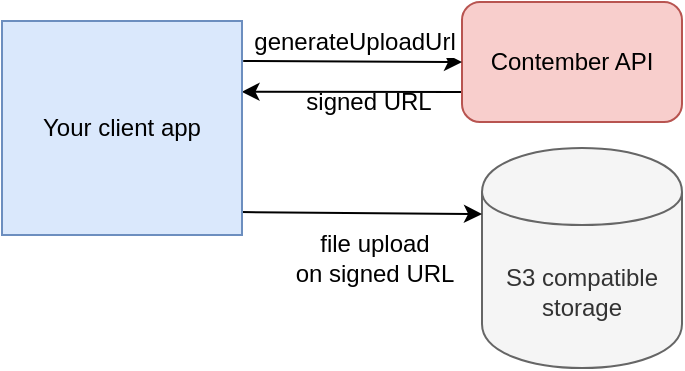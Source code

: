 <mxfile version="12.5.6" type="device"><diagram id="PwZIVL-vO5L4wr_TwupR" name="Page-1"><mxGraphModel dx="953" dy="623" grid="1" gridSize="10" guides="1" tooltips="1" connect="1" arrows="1" fold="1" page="1" pageScale="1" pageWidth="827" pageHeight="1169" math="0" shadow="0"><root><mxCell id="0"/><mxCell id="1" parent="0"/><mxCell id="jpiDFT1NeJHnoKmbbEKi-6" style="rounded=0;orthogonalLoop=1;jettySize=auto;html=1;exitX=0;exitY=0.75;exitDx=0;exitDy=0;entryX=0.998;entryY=0.331;entryDx=0;entryDy=0;entryPerimeter=0;" edge="1" parent="1" source="jpiDFT1NeJHnoKmbbEKi-1" target="jpiDFT1NeJHnoKmbbEKi-3"><mxGeometry relative="1" as="geometry"><mxPoint x="350" y="257" as="targetPoint"/></mxGeometry></mxCell><mxCell id="jpiDFT1NeJHnoKmbbEKi-1" value="Contember API" style="rounded=1;whiteSpace=wrap;html=1;fillColor=#f8cecc;strokeColor=#b85450;" vertex="1" parent="1"><mxGeometry x="460" y="210" width="110" height="60" as="geometry"/></mxCell><mxCell id="jpiDFT1NeJHnoKmbbEKi-2" value="S3 compatible storage" style="shape=cylinder;whiteSpace=wrap;html=1;boundedLbl=1;backgroundOutline=1;fillColor=#f5f5f5;strokeColor=#666666;fontColor=#333333;" vertex="1" parent="1"><mxGeometry x="470" y="283" width="100" height="110" as="geometry"/></mxCell><mxCell id="jpiDFT1NeJHnoKmbbEKi-4" style="rounded=0;orthogonalLoop=1;jettySize=auto;html=1;entryX=0;entryY=0.5;entryDx=0;entryDy=0;exitX=1.005;exitY=0.187;exitDx=0;exitDy=0;exitPerimeter=0;" edge="1" parent="1" source="jpiDFT1NeJHnoKmbbEKi-3" target="jpiDFT1NeJHnoKmbbEKi-1"><mxGeometry relative="1" as="geometry"><mxPoint x="293" y="240" as="sourcePoint"/></mxGeometry></mxCell><mxCell id="jpiDFT1NeJHnoKmbbEKi-5" value="generateUploadUrl" style="text;html=1;align=center;verticalAlign=middle;resizable=0;points=[];labelBackgroundColor=#ffffff;" vertex="1" connectable="0" parent="jpiDFT1NeJHnoKmbbEKi-4"><mxGeometry x="-0.141" relative="1" as="geometry"><mxPoint x="8.4" y="-9.72" as="offset"/></mxGeometry></mxCell><mxCell id="jpiDFT1NeJHnoKmbbEKi-8" style="rounded=0;orthogonalLoop=1;jettySize=auto;html=1;entryX=0;entryY=0.3;entryDx=0;entryDy=0;exitX=0.997;exitY=0.893;exitDx=0;exitDy=0;exitPerimeter=0;" edge="1" parent="1" source="jpiDFT1NeJHnoKmbbEKi-3" target="jpiDFT1NeJHnoKmbbEKi-2"><mxGeometry relative="1" as="geometry"/></mxCell><mxCell id="jpiDFT1NeJHnoKmbbEKi-9" value="file upload &lt;br&gt;on signed URL" style="text;html=1;align=center;verticalAlign=middle;resizable=0;points=[];labelBackgroundColor=#ffffff;" vertex="1" connectable="0" parent="jpiDFT1NeJHnoKmbbEKi-8"><mxGeometry x="-0.302" y="37" relative="1" as="geometry"><mxPoint x="24.28" y="59.62" as="offset"/></mxGeometry></mxCell><mxCell id="jpiDFT1NeJHnoKmbbEKi-3" value="Your client app" style="rounded=0;whiteSpace=wrap;html=1;fillColor=#dae8fc;strokeColor=#6c8ebf;" vertex="1" parent="1"><mxGeometry x="230" y="219.5" width="120" height="107" as="geometry"/></mxCell><mxCell id="jpiDFT1NeJHnoKmbbEKi-7" value="signed URL" style="text;html=1;align=center;verticalAlign=middle;resizable=0;points=[];autosize=1;" vertex="1" parent="1"><mxGeometry x="373.46" y="250" width="80" height="20" as="geometry"/></mxCell></root></mxGraphModel></diagram></mxfile>